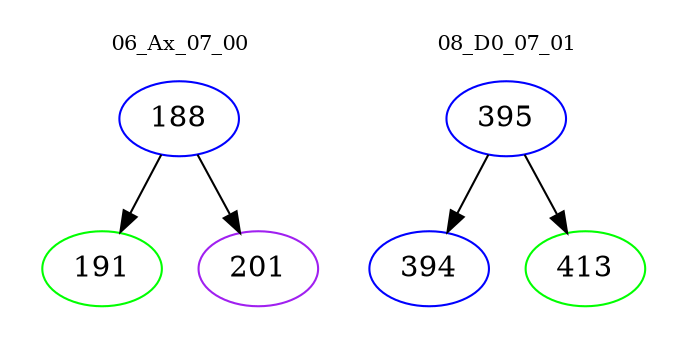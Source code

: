 digraph{
subgraph cluster_0 {
color = white
label = "06_Ax_07_00";
fontsize=10;
T0_188 [label="188", color="blue"]
T0_188 -> T0_191 [color="black"]
T0_191 [label="191", color="green"]
T0_188 -> T0_201 [color="black"]
T0_201 [label="201", color="purple"]
}
subgraph cluster_1 {
color = white
label = "08_D0_07_01";
fontsize=10;
T1_395 [label="395", color="blue"]
T1_395 -> T1_394 [color="black"]
T1_394 [label="394", color="blue"]
T1_395 -> T1_413 [color="black"]
T1_413 [label="413", color="green"]
}
}
